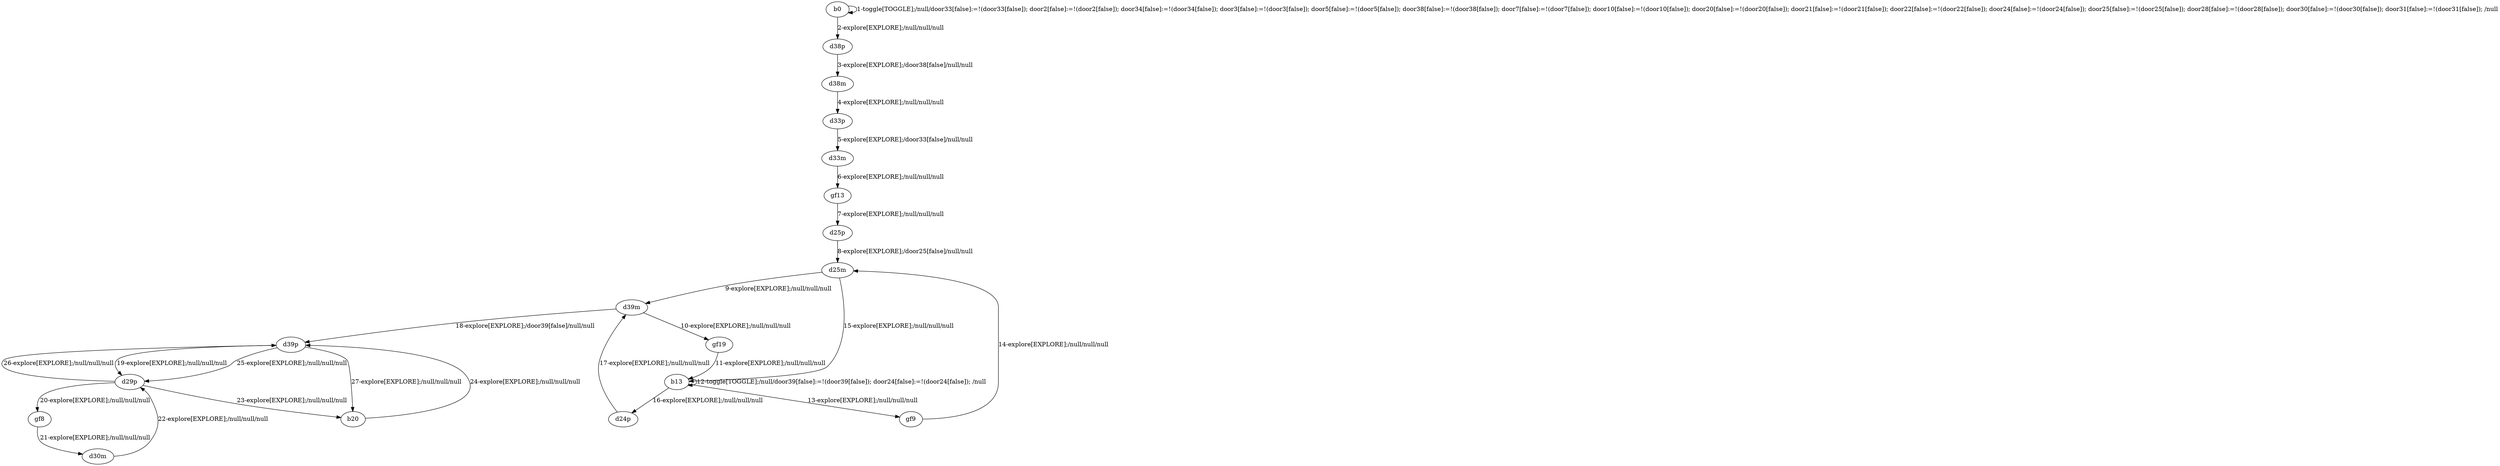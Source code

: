 # Total number of goals covered by this test: 1
# d39p --> b20

digraph g {
"b0" -> "b0" [label = "1-toggle[TOGGLE];/null/door33[false]:=!(door33[false]); door2[false]:=!(door2[false]); door34[false]:=!(door34[false]); door3[false]:=!(door3[false]); door5[false]:=!(door5[false]); door38[false]:=!(door38[false]); door7[false]:=!(door7[false]); door10[false]:=!(door10[false]); door20[false]:=!(door20[false]); door21[false]:=!(door21[false]); door22[false]:=!(door22[false]); door24[false]:=!(door24[false]); door25[false]:=!(door25[false]); door28[false]:=!(door28[false]); door30[false]:=!(door30[false]); door31[false]:=!(door31[false]); /null"];
"b0" -> "d38p" [label = "2-explore[EXPLORE];/null/null/null"];
"d38p" -> "d38m" [label = "3-explore[EXPLORE];/door38[false]/null/null"];
"d38m" -> "d33p" [label = "4-explore[EXPLORE];/null/null/null"];
"d33p" -> "d33m" [label = "5-explore[EXPLORE];/door33[false]/null/null"];
"d33m" -> "gf13" [label = "6-explore[EXPLORE];/null/null/null"];
"gf13" -> "d25p" [label = "7-explore[EXPLORE];/null/null/null"];
"d25p" -> "d25m" [label = "8-explore[EXPLORE];/door25[false]/null/null"];
"d25m" -> "d39m" [label = "9-explore[EXPLORE];/null/null/null"];
"d39m" -> "gf19" [label = "10-explore[EXPLORE];/null/null/null"];
"gf19" -> "b13" [label = "11-explore[EXPLORE];/null/null/null"];
"b13" -> "b13" [label = "12-toggle[TOGGLE];/null/door39[false]:=!(door39[false]); door24[false]:=!(door24[false]); /null"];
"b13" -> "gf9" [label = "13-explore[EXPLORE];/null/null/null"];
"gf9" -> "d25m" [label = "14-explore[EXPLORE];/null/null/null"];
"d25m" -> "b13" [label = "15-explore[EXPLORE];/null/null/null"];
"b13" -> "d24p" [label = "16-explore[EXPLORE];/null/null/null"];
"d24p" -> "d39m" [label = "17-explore[EXPLORE];/null/null/null"];
"d39m" -> "d39p" [label = "18-explore[EXPLORE];/door39[false]/null/null"];
"d39p" -> "d29p" [label = "19-explore[EXPLORE];/null/null/null"];
"d29p" -> "gf8" [label = "20-explore[EXPLORE];/null/null/null"];
"gf8" -> "d30m" [label = "21-explore[EXPLORE];/null/null/null"];
"d30m" -> "d29p" [label = "22-explore[EXPLORE];/null/null/null"];
"d29p" -> "b20" [label = "23-explore[EXPLORE];/null/null/null"];
"b20" -> "d39p" [label = "24-explore[EXPLORE];/null/null/null"];
"d39p" -> "d29p" [label = "25-explore[EXPLORE];/null/null/null"];
"d29p" -> "d39p" [label = "26-explore[EXPLORE];/null/null/null"];
"d39p" -> "b20" [label = "27-explore[EXPLORE];/null/null/null"];
}